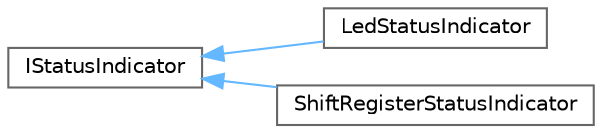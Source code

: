 digraph "Graphical Class Hierarchy"
{
 // LATEX_PDF_SIZE
  bgcolor="transparent";
  edge [fontname=Helvetica,fontsize=10,labelfontname=Helvetica,labelfontsize=10];
  node [fontname=Helvetica,fontsize=10,shape=box,height=0.2,width=0.4];
  rankdir="LR";
  Node0 [id="Node000000",label="IStatusIndicator",height=0.2,width=0.4,color="grey40", fillcolor="white", style="filled",URL="$classIStatusIndicator.xhtml",tooltip=" "];
  Node0 -> Node1 [id="edge7_Node000000_Node000001",dir="back",color="steelblue1",style="solid",tooltip=" "];
  Node1 [id="Node000001",label="LedStatusIndicator",height=0.2,width=0.4,color="grey40", fillcolor="white", style="filled",URL="$classLedStatusIndicator.xhtml",tooltip=" "];
  Node0 -> Node2 [id="edge8_Node000000_Node000002",dir="back",color="steelblue1",style="solid",tooltip=" "];
  Node2 [id="Node000002",label="ShiftRegisterStatusIndicator",height=0.2,width=0.4,color="grey40", fillcolor="white", style="filled",URL="$classShiftRegisterStatusIndicator.xhtml",tooltip=" "];
}
